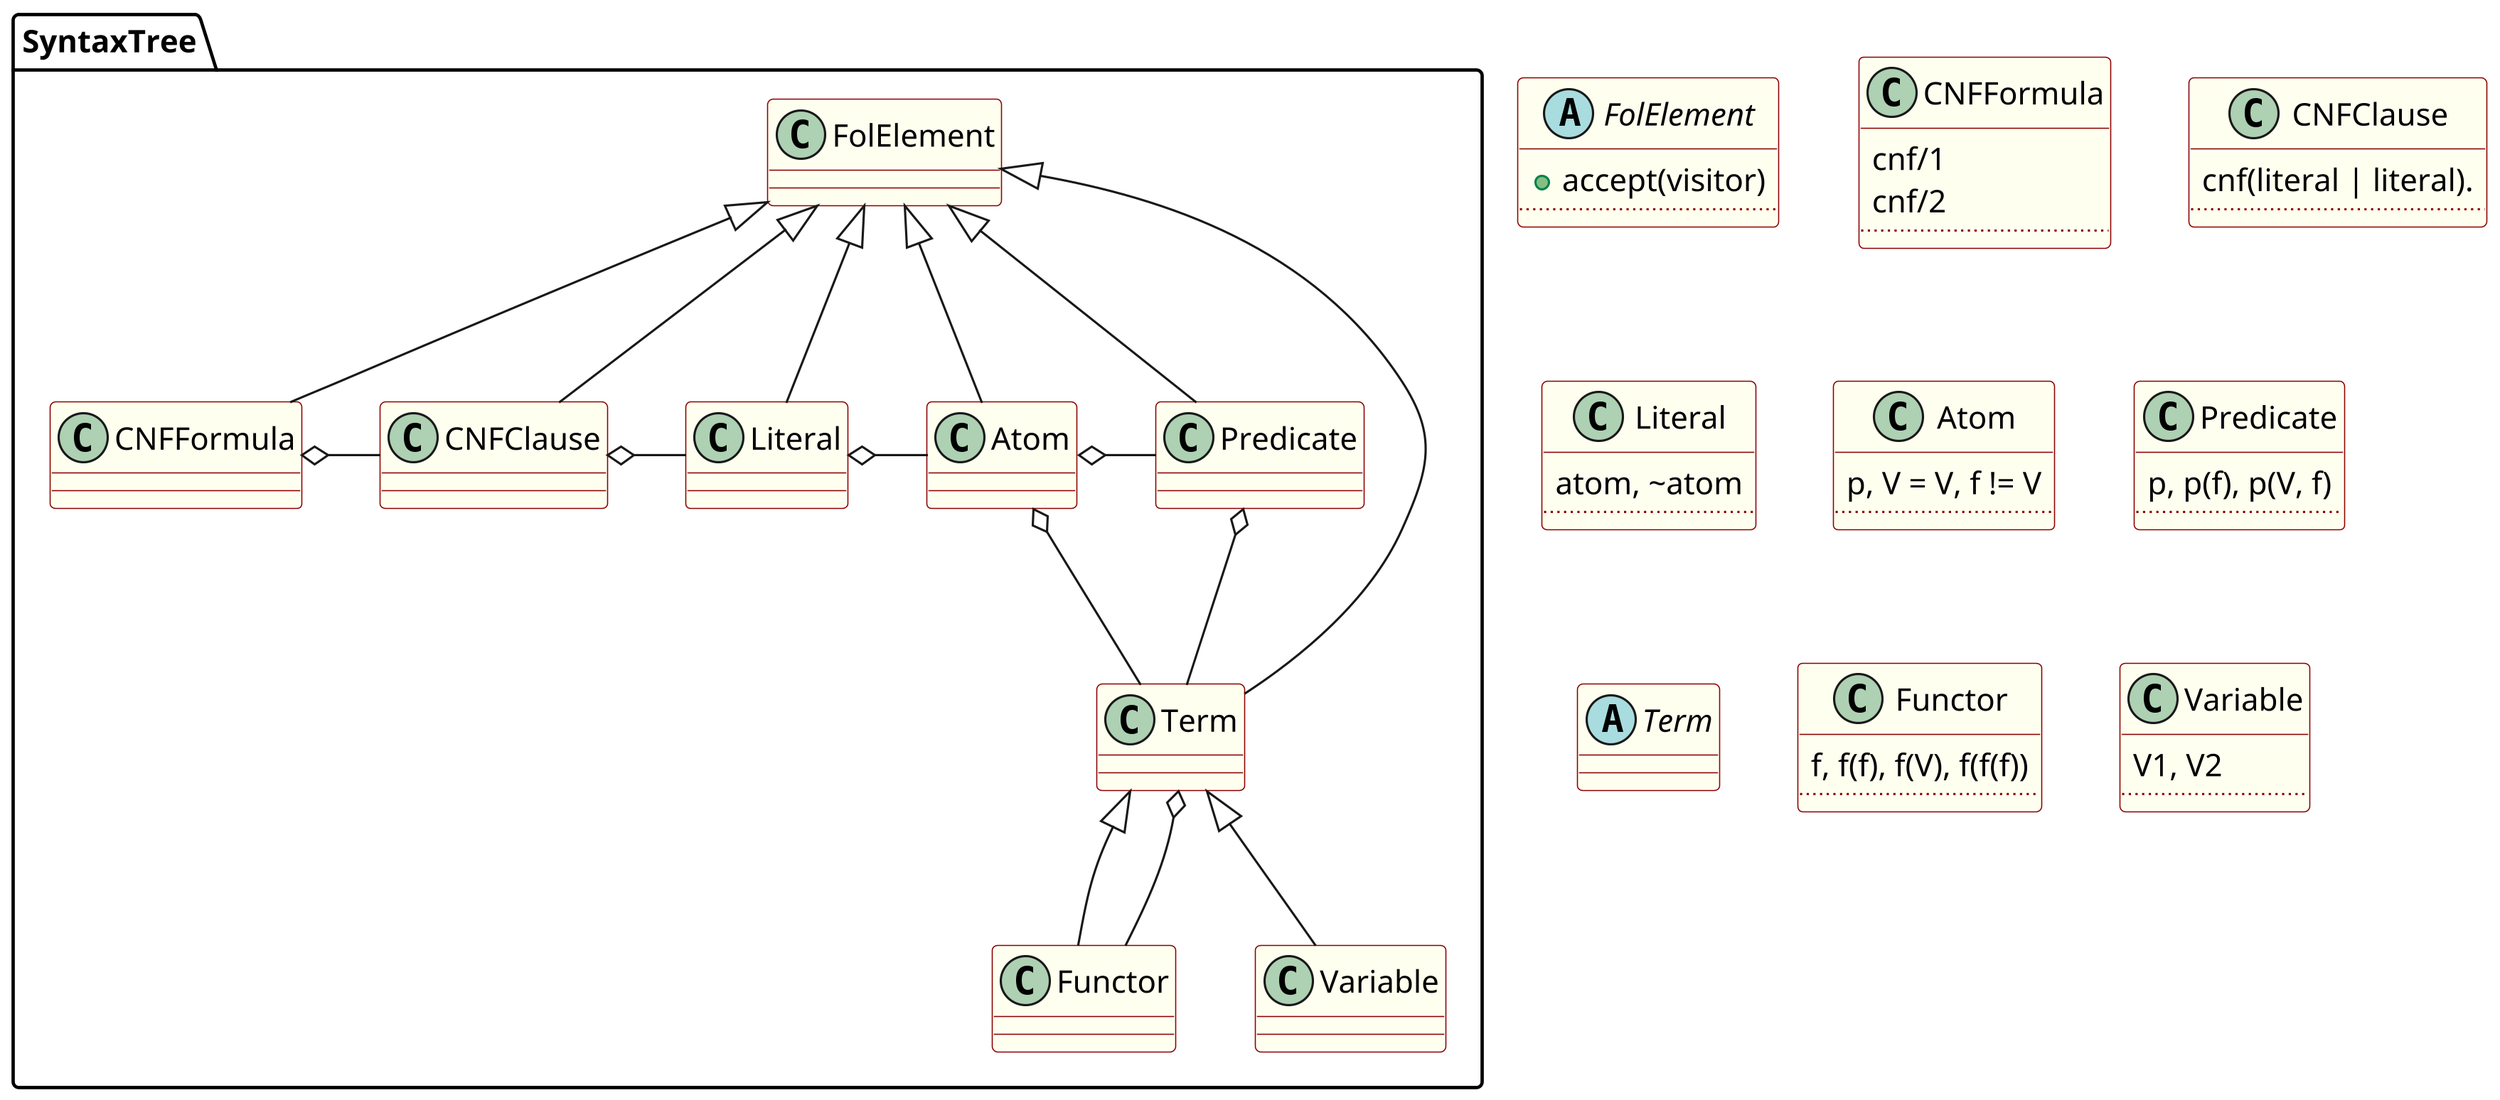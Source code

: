 @startuml
skinparam dpi 300

skinparam class {
  backgroundColor Ivory
  borderColor DarkRed
}

package SyntaxTree {
  /' AstElement <|-- FolElement '/
  FolElement <|-- CNFFormula
  FolElement <|-- CNFClause
  FolElement <|-- Literal
  FolElement <|-- Atom
  FolElement <|-- Predicate
  FolElement <|-- Term
  Term <|-- Functor
  Term o-- Functor
  Term <|-- Variable
}

CNFFormula o- CNFClause
CNFClause o- Literal
Literal o- Atom
Atom o- Predicate
Atom o- Term
Predicate o-- Term

abstract class FolElement {
  + accept(visitor)
  ..
}

class CNFFormula {
	cnf/1
	cnf/2
	..
}

class CNFClause {
	cnf(literal | literal).
	..
}

class Literal {
	atom, ~atom
	..
}

class Atom {
	p, V = V, f != V
	..
}

class Predicate {
	p, p(f), p(V, f)
	..
}

abstract class Term {
}

class Functor {
	f, f(f), f(V), f(f(f))
	..
}

class Variable {
	V1, V2
	..
}
@enduml
